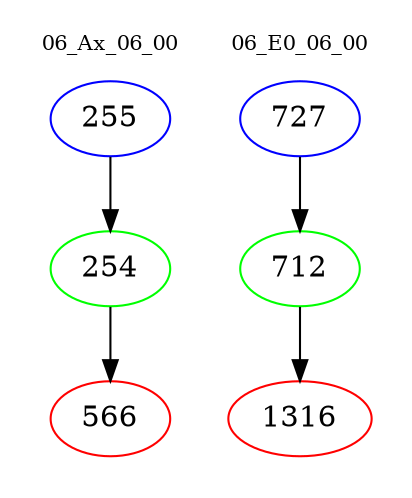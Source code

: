 digraph{
subgraph cluster_0 {
color = white
label = "06_Ax_06_00";
fontsize=10;
T0_255 [label="255", color="blue"]
T0_255 -> T0_254 [color="black"]
T0_254 [label="254", color="green"]
T0_254 -> T0_566 [color="black"]
T0_566 [label="566", color="red"]
}
subgraph cluster_1 {
color = white
label = "06_E0_06_00";
fontsize=10;
T1_727 [label="727", color="blue"]
T1_727 -> T1_712 [color="black"]
T1_712 [label="712", color="green"]
T1_712 -> T1_1316 [color="black"]
T1_1316 [label="1316", color="red"]
}
}
